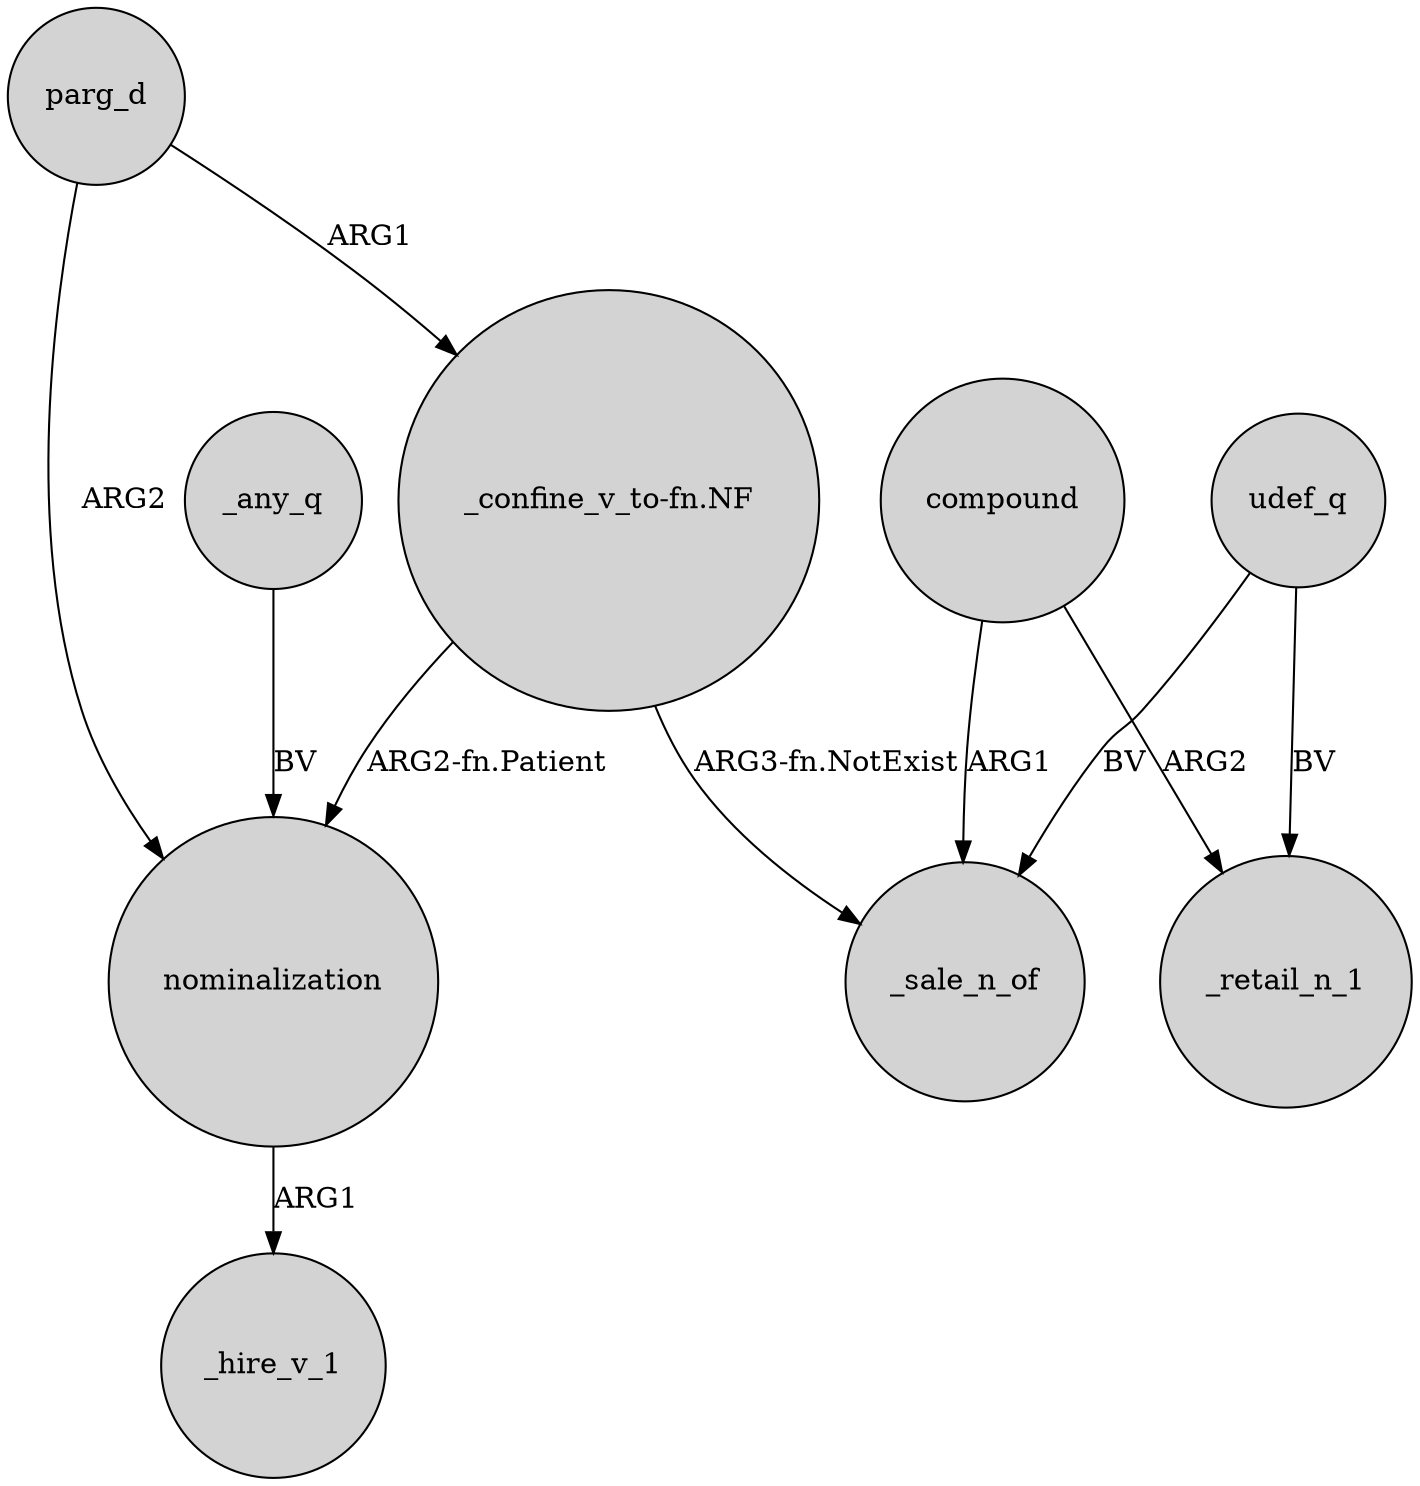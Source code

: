 digraph {
	node [shape=circle style=filled]
	"_confine_v_to-fn.NF" -> nominalization [label="ARG2-fn.Patient"]
	"_confine_v_to-fn.NF" -> _sale_n_of [label="ARG3-fn.NotExist"]
	parg_d -> "_confine_v_to-fn.NF" [label=ARG1]
	_any_q -> nominalization [label=BV]
	udef_q -> _retail_n_1 [label=BV]
	parg_d -> nominalization [label=ARG2]
	compound -> _sale_n_of [label=ARG1]
	nominalization -> _hire_v_1 [label=ARG1]
	udef_q -> _sale_n_of [label=BV]
	compound -> _retail_n_1 [label=ARG2]
}
